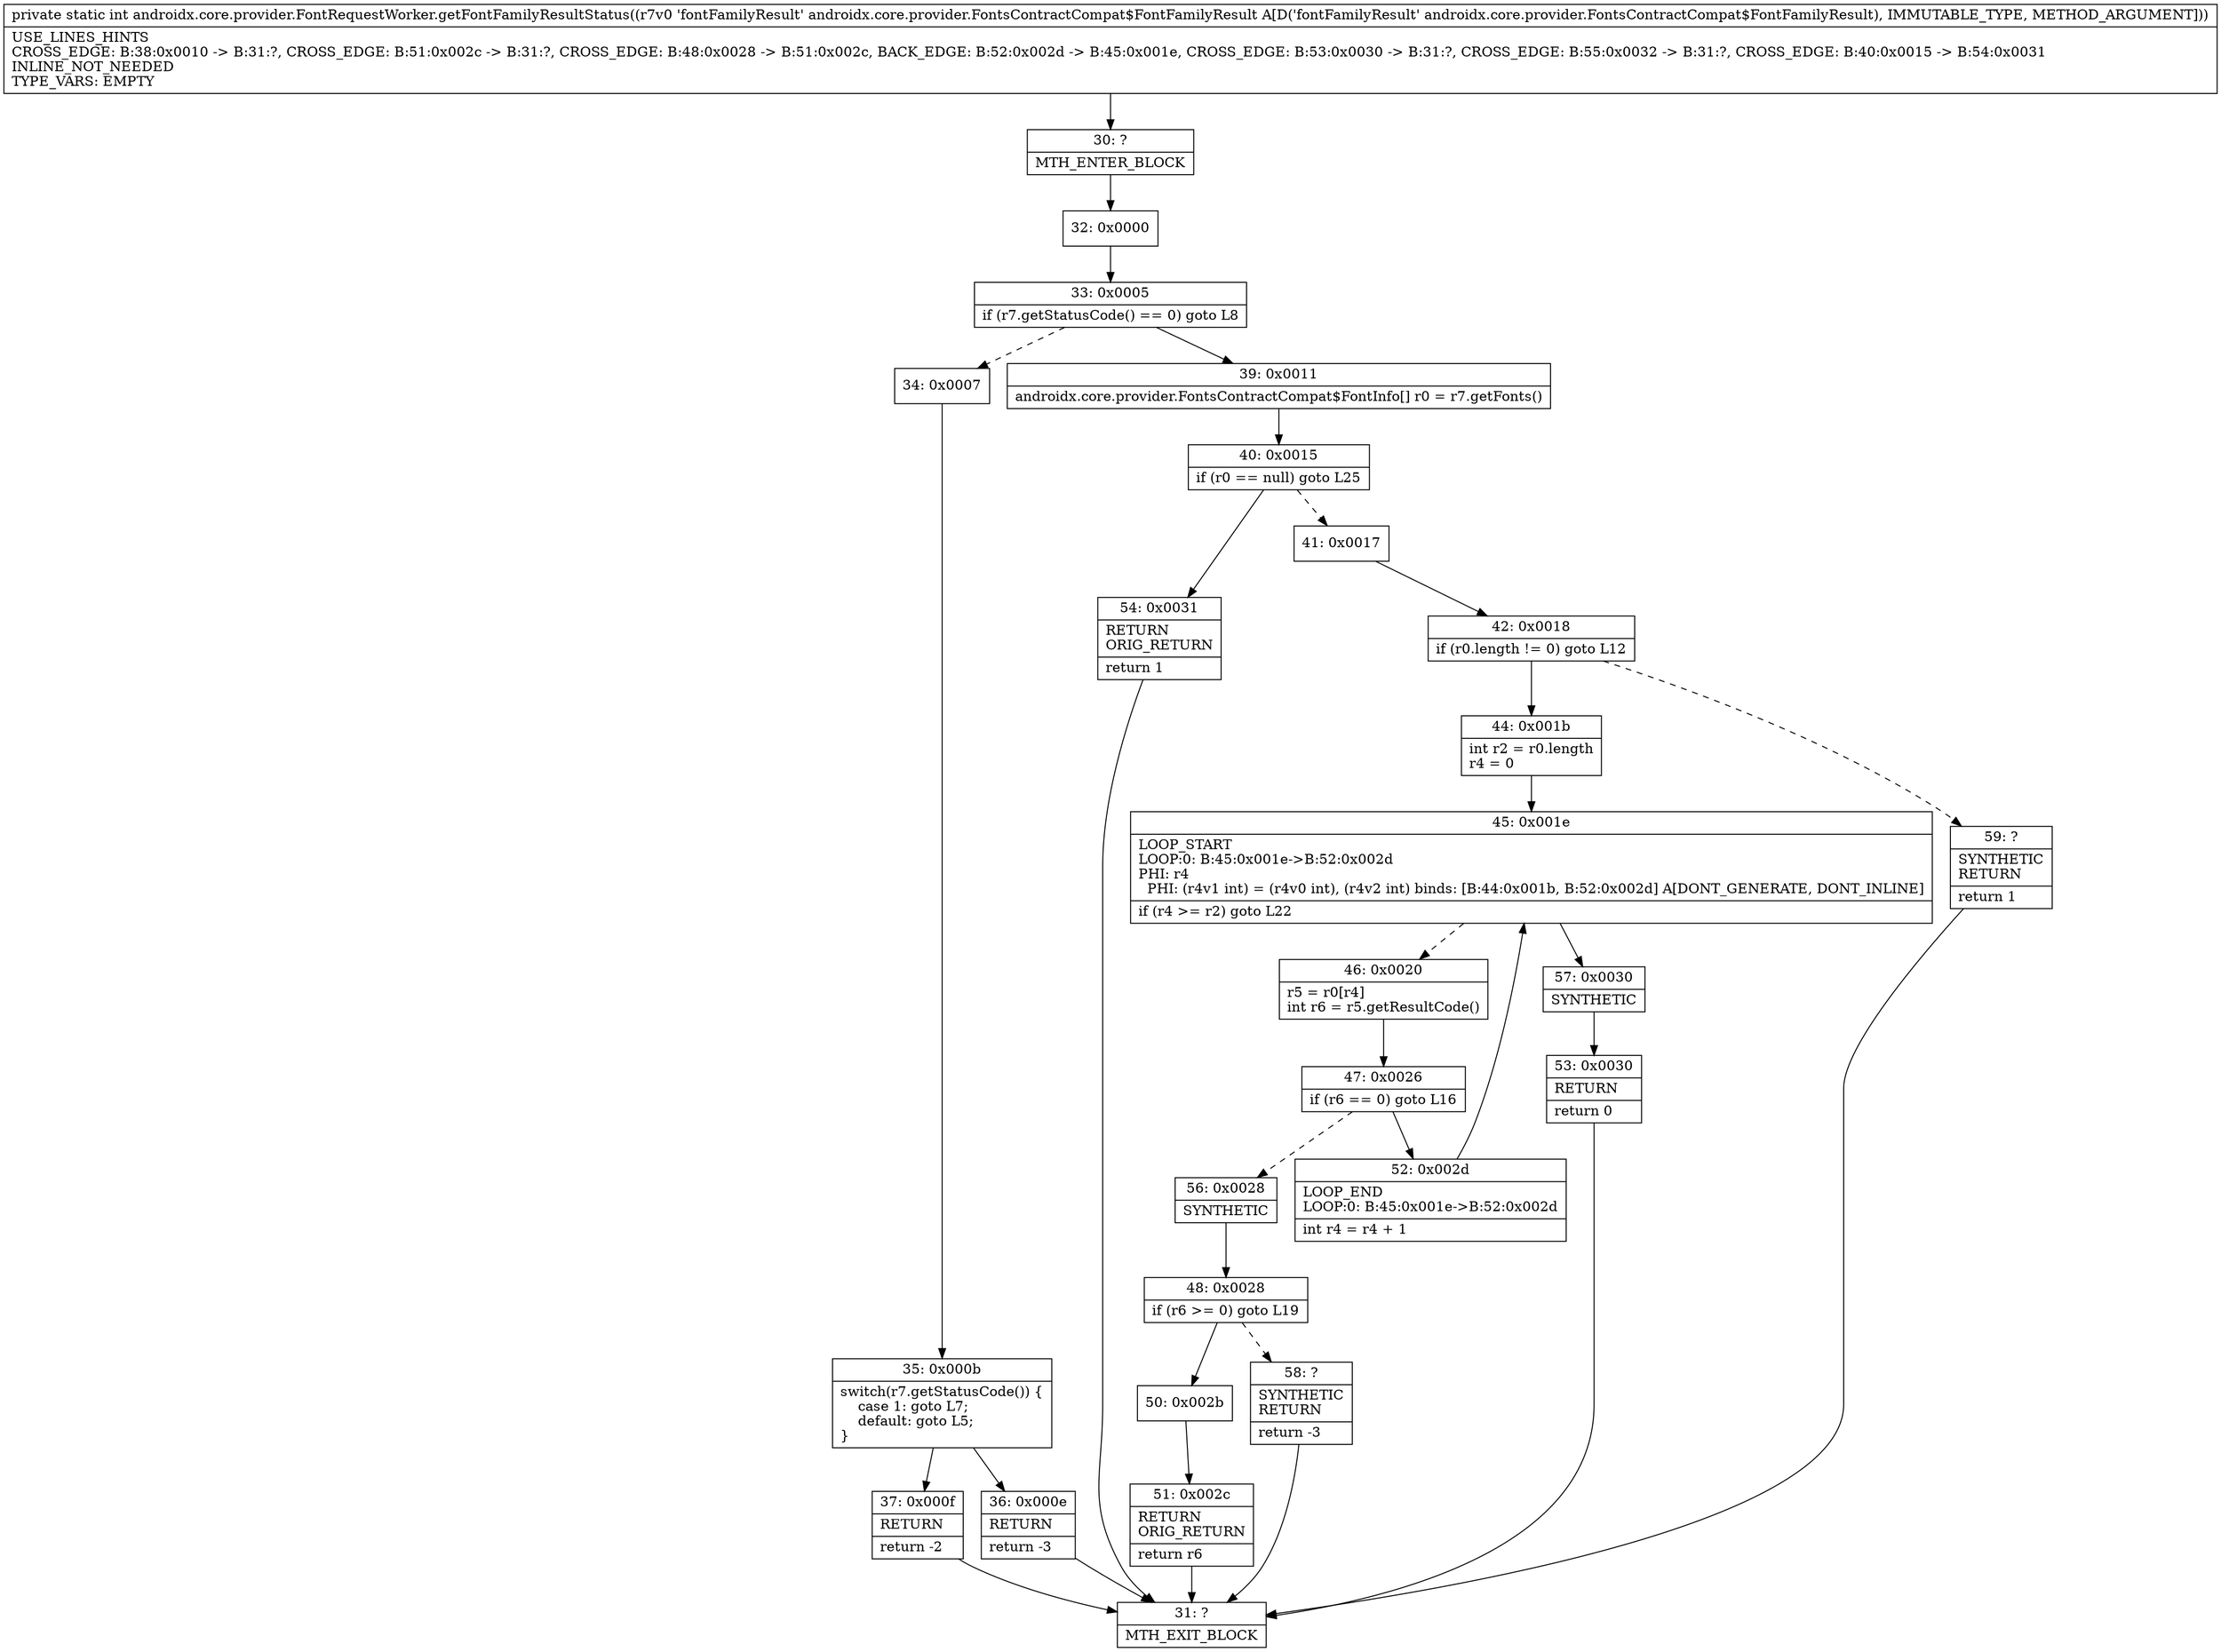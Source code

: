 digraph "CFG forandroidx.core.provider.FontRequestWorker.getFontFamilyResultStatus(Landroidx\/core\/provider\/FontsContractCompat$FontFamilyResult;)I" {
Node_30 [shape=record,label="{30\:\ ?|MTH_ENTER_BLOCK\l}"];
Node_32 [shape=record,label="{32\:\ 0x0000}"];
Node_33 [shape=record,label="{33\:\ 0x0005|if (r7.getStatusCode() == 0) goto L8\l}"];
Node_34 [shape=record,label="{34\:\ 0x0007}"];
Node_35 [shape=record,label="{35\:\ 0x000b|switch(r7.getStatusCode()) \{\l    case 1: goto L7;\l    default: goto L5;\l\}\l}"];
Node_36 [shape=record,label="{36\:\ 0x000e|RETURN\l|return \-3\l}"];
Node_31 [shape=record,label="{31\:\ ?|MTH_EXIT_BLOCK\l}"];
Node_37 [shape=record,label="{37\:\ 0x000f|RETURN\l|return \-2\l}"];
Node_39 [shape=record,label="{39\:\ 0x0011|androidx.core.provider.FontsContractCompat$FontInfo[] r0 = r7.getFonts()\l}"];
Node_40 [shape=record,label="{40\:\ 0x0015|if (r0 == null) goto L25\l}"];
Node_41 [shape=record,label="{41\:\ 0x0017}"];
Node_42 [shape=record,label="{42\:\ 0x0018|if (r0.length != 0) goto L12\l}"];
Node_44 [shape=record,label="{44\:\ 0x001b|int r2 = r0.length\lr4 = 0\l}"];
Node_45 [shape=record,label="{45\:\ 0x001e|LOOP_START\lLOOP:0: B:45:0x001e\-\>B:52:0x002d\lPHI: r4 \l  PHI: (r4v1 int) = (r4v0 int), (r4v2 int) binds: [B:44:0x001b, B:52:0x002d] A[DONT_GENERATE, DONT_INLINE]\l|if (r4 \>= r2) goto L22\l}"];
Node_46 [shape=record,label="{46\:\ 0x0020|r5 = r0[r4]\lint r6 = r5.getResultCode()\l}"];
Node_47 [shape=record,label="{47\:\ 0x0026|if (r6 == 0) goto L16\l}"];
Node_52 [shape=record,label="{52\:\ 0x002d|LOOP_END\lLOOP:0: B:45:0x001e\-\>B:52:0x002d\l|int r4 = r4 + 1\l}"];
Node_56 [shape=record,label="{56\:\ 0x0028|SYNTHETIC\l}"];
Node_48 [shape=record,label="{48\:\ 0x0028|if (r6 \>= 0) goto L19\l}"];
Node_50 [shape=record,label="{50\:\ 0x002b}"];
Node_51 [shape=record,label="{51\:\ 0x002c|RETURN\lORIG_RETURN\l|return r6\l}"];
Node_58 [shape=record,label="{58\:\ ?|SYNTHETIC\lRETURN\l|return \-3\l}"];
Node_57 [shape=record,label="{57\:\ 0x0030|SYNTHETIC\l}"];
Node_53 [shape=record,label="{53\:\ 0x0030|RETURN\l|return 0\l}"];
Node_59 [shape=record,label="{59\:\ ?|SYNTHETIC\lRETURN\l|return 1\l}"];
Node_54 [shape=record,label="{54\:\ 0x0031|RETURN\lORIG_RETURN\l|return 1\l}"];
MethodNode[shape=record,label="{private static int androidx.core.provider.FontRequestWorker.getFontFamilyResultStatus((r7v0 'fontFamilyResult' androidx.core.provider.FontsContractCompat$FontFamilyResult A[D('fontFamilyResult' androidx.core.provider.FontsContractCompat$FontFamilyResult), IMMUTABLE_TYPE, METHOD_ARGUMENT]))  | USE_LINES_HINTS\lCROSS_EDGE: B:38:0x0010 \-\> B:31:?, CROSS_EDGE: B:51:0x002c \-\> B:31:?, CROSS_EDGE: B:48:0x0028 \-\> B:51:0x002c, BACK_EDGE: B:52:0x002d \-\> B:45:0x001e, CROSS_EDGE: B:53:0x0030 \-\> B:31:?, CROSS_EDGE: B:55:0x0032 \-\> B:31:?, CROSS_EDGE: B:40:0x0015 \-\> B:54:0x0031\lINLINE_NOT_NEEDED\lTYPE_VARS: EMPTY\l}"];
MethodNode -> Node_30;Node_30 -> Node_32;
Node_32 -> Node_33;
Node_33 -> Node_34[style=dashed];
Node_33 -> Node_39;
Node_34 -> Node_35;
Node_35 -> Node_36;
Node_35 -> Node_37;
Node_36 -> Node_31;
Node_37 -> Node_31;
Node_39 -> Node_40;
Node_40 -> Node_41[style=dashed];
Node_40 -> Node_54;
Node_41 -> Node_42;
Node_42 -> Node_44;
Node_42 -> Node_59[style=dashed];
Node_44 -> Node_45;
Node_45 -> Node_46[style=dashed];
Node_45 -> Node_57;
Node_46 -> Node_47;
Node_47 -> Node_52;
Node_47 -> Node_56[style=dashed];
Node_52 -> Node_45;
Node_56 -> Node_48;
Node_48 -> Node_50;
Node_48 -> Node_58[style=dashed];
Node_50 -> Node_51;
Node_51 -> Node_31;
Node_58 -> Node_31;
Node_57 -> Node_53;
Node_53 -> Node_31;
Node_59 -> Node_31;
Node_54 -> Node_31;
}

